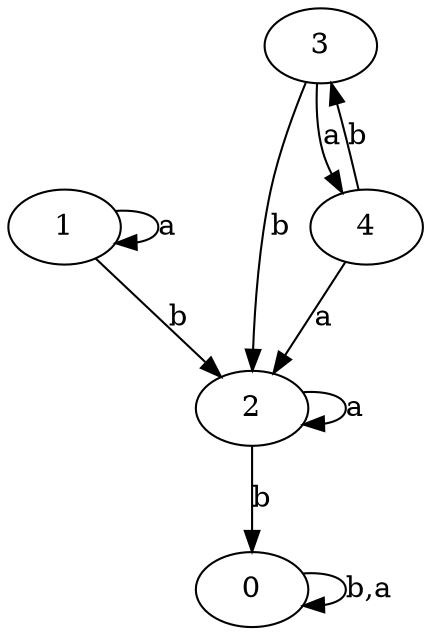 digraph {
 ranksep=0.5;
 d2tdocpreamble = "\usetikzlibrary{automata}";
 d2tfigpreamble = "\tikzstyle{every state}= [ draw=blue!50,very thick,fill=blue!20]  \tikzstyle{auto}= [fill=white]";
 node [style="state"];
 edge [lblstyle="auto",topath="bend right", len=4  ]
  "0" [label="0",];
  "1" [label="1",];
  "2" [label="2",style = "state, initial, accepting"];
  "3" [label="3",];
  "4" [label="4",];
  "0" -> "0" [label="b,a",topath="loop above"];
  "1" -> "1" [label="a",topath="loop above"];
  "1" -> "2" [label="b"];
  "2" -> "0" [label="b"];
  "2" -> "2" [label="a",topath="loop above"];
  "3" -> "2" [label="b"];
  "3" -> "4" [label="a"];
  "4" -> "2" [label="a"];
  "4" -> "3" [label="b"];
}